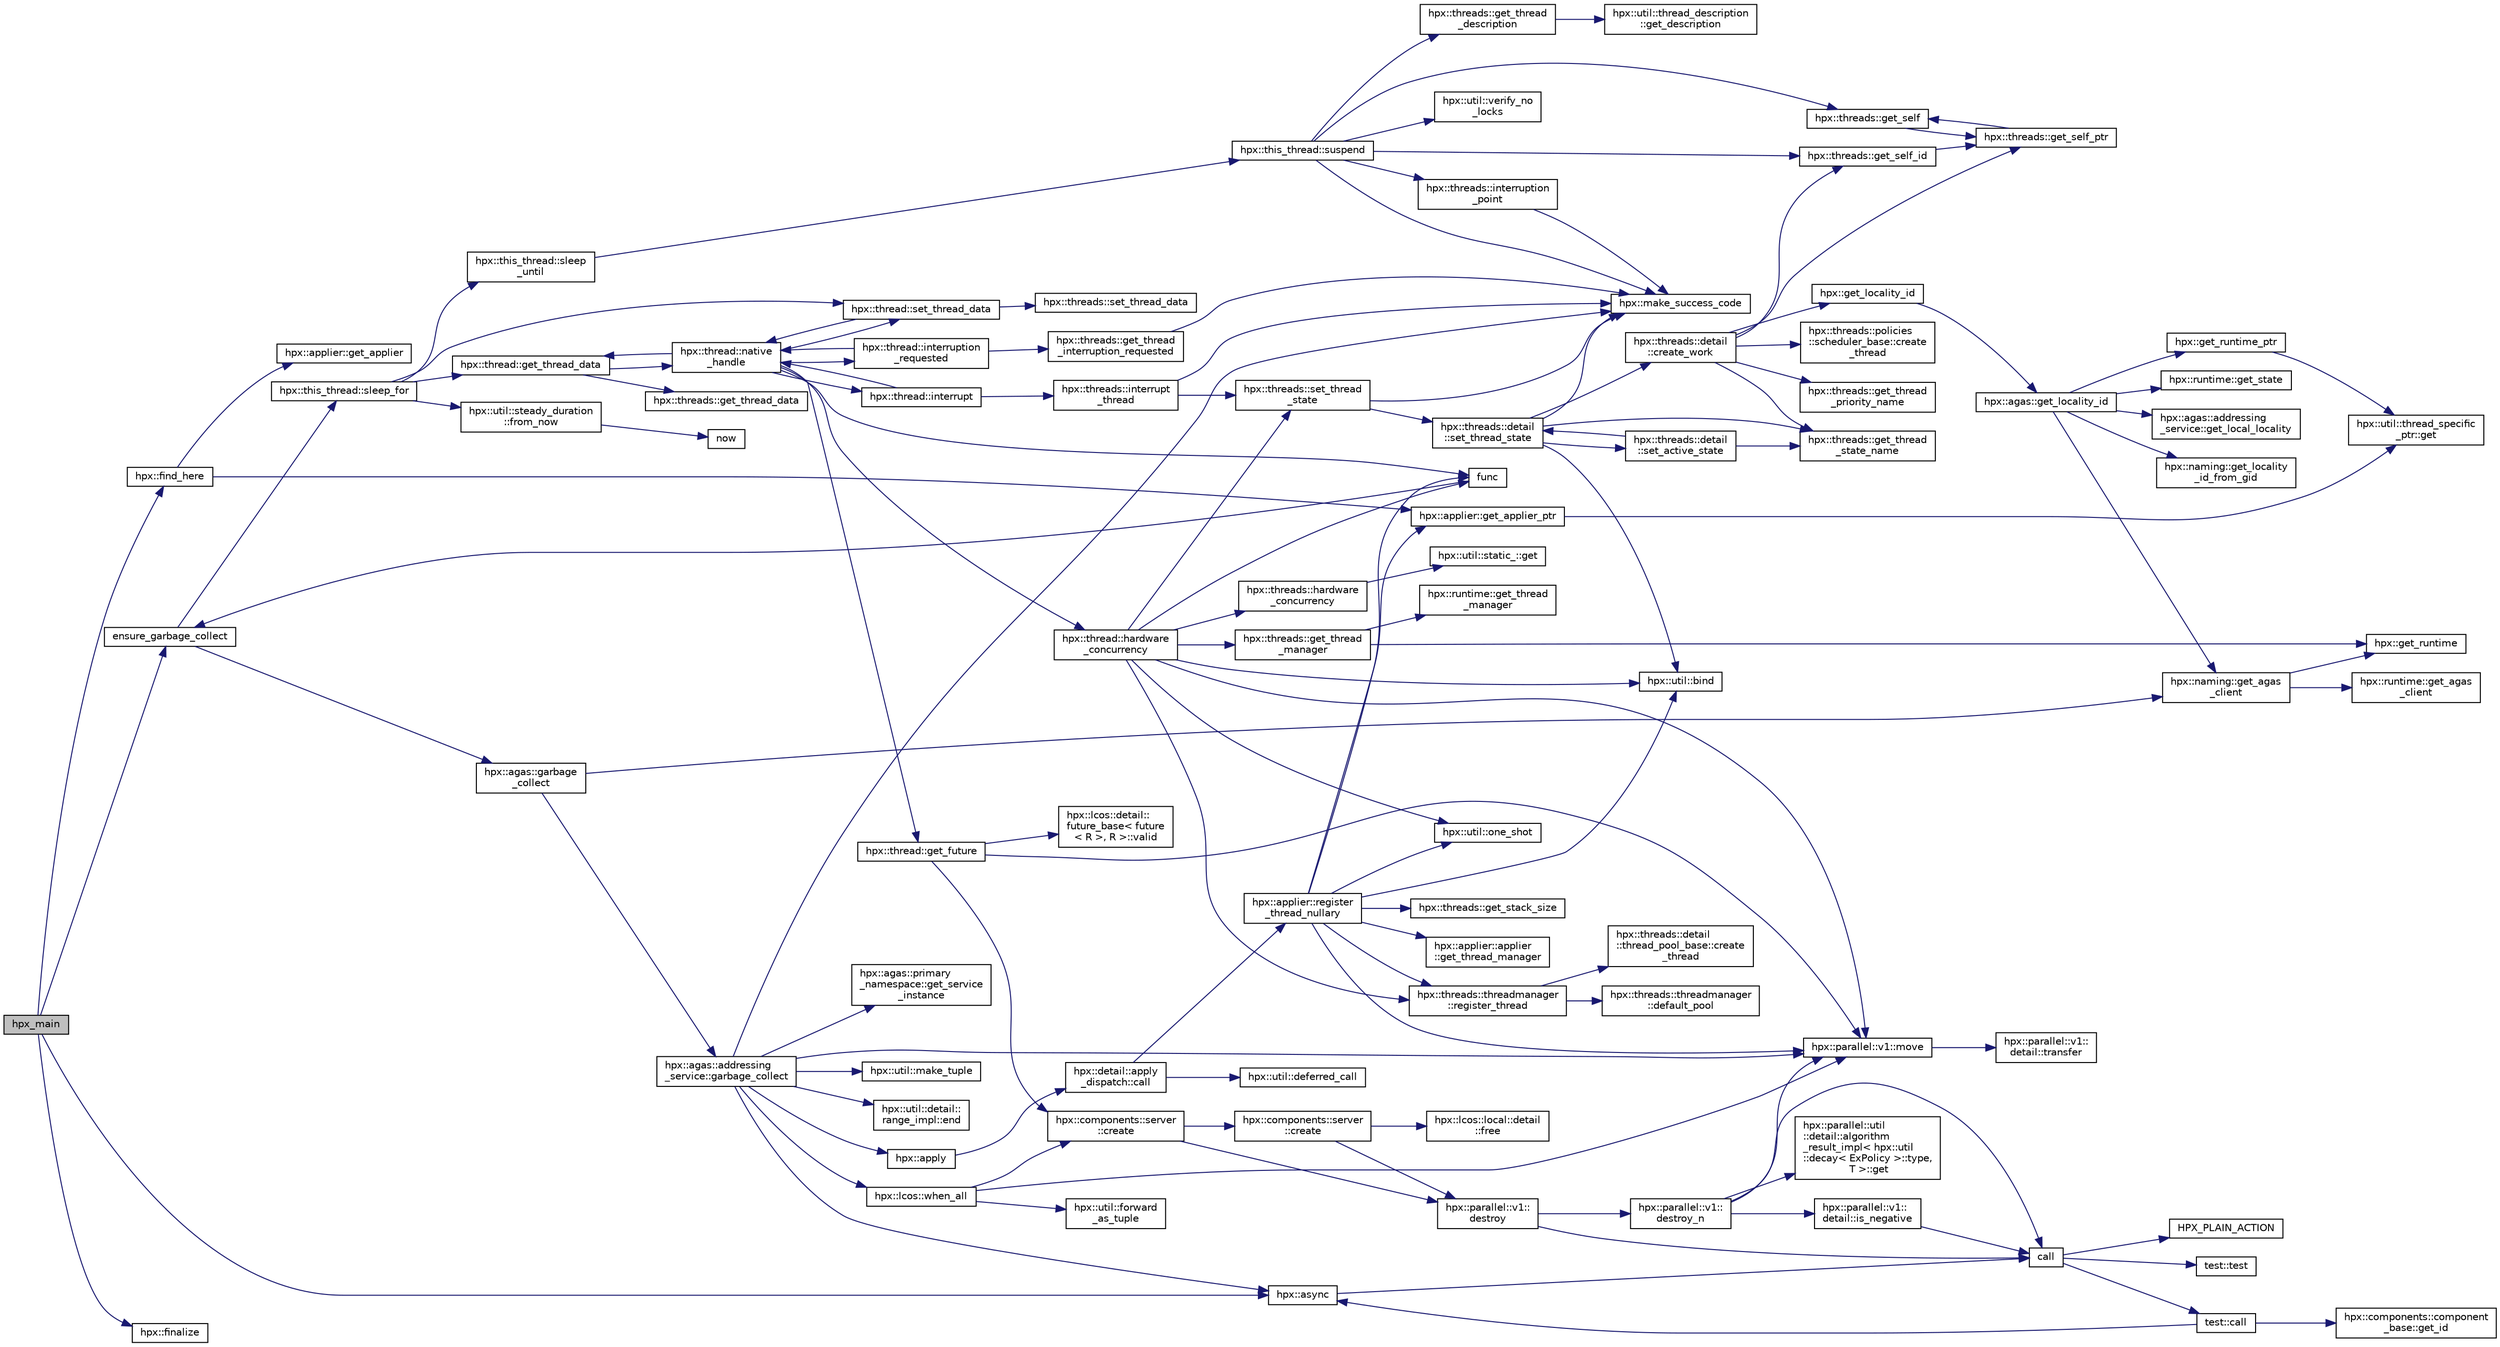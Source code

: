 digraph "hpx_main"
{
  edge [fontname="Helvetica",fontsize="10",labelfontname="Helvetica",labelfontsize="10"];
  node [fontname="Helvetica",fontsize="10",shape=record];
  rankdir="LR";
  Node1218 [label="hpx_main",height=0.2,width=0.4,color="black", fillcolor="grey75", style="filled", fontcolor="black"];
  Node1218 -> Node1219 [color="midnightblue",fontsize="10",style="solid",fontname="Helvetica"];
  Node1219 [label="hpx::find_here",height=0.2,width=0.4,color="black", fillcolor="white", style="filled",URL="$d8/d83/namespacehpx.html#af07c1b6e26bcdfb1138643a1a2133cf4",tooltip="Return the global id representing this locality. "];
  Node1219 -> Node1220 [color="midnightblue",fontsize="10",style="solid",fontname="Helvetica"];
  Node1220 [label="hpx::applier::get_applier_ptr",height=0.2,width=0.4,color="black", fillcolor="white", style="filled",URL="$d8/dcb/namespacehpx_1_1applier.html#a617483cf2b77ad3a0aa428ade7b35299"];
  Node1220 -> Node1221 [color="midnightblue",fontsize="10",style="solid",fontname="Helvetica"];
  Node1221 [label="hpx::util::thread_specific\l_ptr::get",height=0.2,width=0.4,color="black", fillcolor="white", style="filled",URL="$d4/d4c/structhpx_1_1util_1_1thread__specific__ptr.html#a3b27d8520710478aa41d1f74206bdba9"];
  Node1219 -> Node1222 [color="midnightblue",fontsize="10",style="solid",fontname="Helvetica"];
  Node1222 [label="hpx::applier::get_applier",height=0.2,width=0.4,color="black", fillcolor="white", style="filled",URL="$d8/dcb/namespacehpx_1_1applier.html#aba1147ab54a476403b37f20a39b1e239"];
  Node1218 -> Node1223 [color="midnightblue",fontsize="10",style="solid",fontname="Helvetica"];
  Node1223 [label="hpx::async",height=0.2,width=0.4,color="black", fillcolor="white", style="filled",URL="$d8/d83/namespacehpx.html#acb7d8e37b73b823956ce144f9a57eaa4"];
  Node1223 -> Node1224 [color="midnightblue",fontsize="10",style="solid",fontname="Helvetica"];
  Node1224 [label="call",height=0.2,width=0.4,color="black", fillcolor="white", style="filled",URL="$d2/d67/promise__1620_8cpp.html#a58357f0b82bc761e1d0b9091ed563a70"];
  Node1224 -> Node1225 [color="midnightblue",fontsize="10",style="solid",fontname="Helvetica"];
  Node1225 [label="test::test",height=0.2,width=0.4,color="black", fillcolor="white", style="filled",URL="$d8/d89/structtest.html#ab42d5ece712d716b04cb3f686f297a26"];
  Node1224 -> Node1226 [color="midnightblue",fontsize="10",style="solid",fontname="Helvetica"];
  Node1226 [label="HPX_PLAIN_ACTION",height=0.2,width=0.4,color="black", fillcolor="white", style="filled",URL="$d2/d67/promise__1620_8cpp.html#ab96aab827a4b1fcaf66cfe0ba83fef23"];
  Node1224 -> Node1227 [color="midnightblue",fontsize="10",style="solid",fontname="Helvetica"];
  Node1227 [label="test::call",height=0.2,width=0.4,color="black", fillcolor="white", style="filled",URL="$d8/d89/structtest.html#aeb29e7ed6518b9426ccf1344c52620ae"];
  Node1227 -> Node1223 [color="midnightblue",fontsize="10",style="solid",fontname="Helvetica"];
  Node1227 -> Node1228 [color="midnightblue",fontsize="10",style="solid",fontname="Helvetica"];
  Node1228 [label="hpx::components::component\l_base::get_id",height=0.2,width=0.4,color="black", fillcolor="white", style="filled",URL="$d2/de6/classhpx_1_1components_1_1component__base.html#a4c8fd93514039bdf01c48d66d82b19cd"];
  Node1218 -> Node1229 [color="midnightblue",fontsize="10",style="solid",fontname="Helvetica"];
  Node1229 [label="ensure_garbage_collect",height=0.2,width=0.4,color="black", fillcolor="white", style="filled",URL="$d8/dfd/id__type__ref__counting__1032_8cpp.html#a5264b94bf7c262ac0e521fb290d476d5"];
  Node1229 -> Node1230 [color="midnightblue",fontsize="10",style="solid",fontname="Helvetica"];
  Node1230 [label="hpx::this_thread::sleep_for",height=0.2,width=0.4,color="black", fillcolor="white", style="filled",URL="$d9/d52/namespacehpx_1_1this__thread.html#afc042a5a5fa52eef2d1d177a343435cf"];
  Node1230 -> Node1231 [color="midnightblue",fontsize="10",style="solid",fontname="Helvetica"];
  Node1231 [label="hpx::this_thread::sleep\l_until",height=0.2,width=0.4,color="black", fillcolor="white", style="filled",URL="$d9/d52/namespacehpx_1_1this__thread.html#ae12a853980115b23ff0ab8ca06622658"];
  Node1231 -> Node1232 [color="midnightblue",fontsize="10",style="solid",fontname="Helvetica"];
  Node1232 [label="hpx::this_thread::suspend",height=0.2,width=0.4,color="black", fillcolor="white", style="filled",URL="$d9/d52/namespacehpx_1_1this__thread.html#aca220026fb3014c0881d129fe31c0073"];
  Node1232 -> Node1233 [color="midnightblue",fontsize="10",style="solid",fontname="Helvetica"];
  Node1233 [label="hpx::threads::get_self",height=0.2,width=0.4,color="black", fillcolor="white", style="filled",URL="$d7/d28/namespacehpx_1_1threads.html#a07daf4d6d29233f20d66d41ab7b5b8e8"];
  Node1233 -> Node1234 [color="midnightblue",fontsize="10",style="solid",fontname="Helvetica"];
  Node1234 [label="hpx::threads::get_self_ptr",height=0.2,width=0.4,color="black", fillcolor="white", style="filled",URL="$d7/d28/namespacehpx_1_1threads.html#a22877ae347ad884cde3a51397dad6c53"];
  Node1234 -> Node1233 [color="midnightblue",fontsize="10",style="solid",fontname="Helvetica"];
  Node1232 -> Node1235 [color="midnightblue",fontsize="10",style="solid",fontname="Helvetica"];
  Node1235 [label="hpx::threads::get_self_id",height=0.2,width=0.4,color="black", fillcolor="white", style="filled",URL="$d7/d28/namespacehpx_1_1threads.html#afafe0f900b9fac3d4ed3c747625c1cfe"];
  Node1235 -> Node1234 [color="midnightblue",fontsize="10",style="solid",fontname="Helvetica"];
  Node1232 -> Node1236 [color="midnightblue",fontsize="10",style="solid",fontname="Helvetica"];
  Node1236 [label="hpx::threads::interruption\l_point",height=0.2,width=0.4,color="black", fillcolor="white", style="filled",URL="$d7/d28/namespacehpx_1_1threads.html#ada6ec56a12b050707311d8c628089059"];
  Node1236 -> Node1237 [color="midnightblue",fontsize="10",style="solid",fontname="Helvetica"];
  Node1237 [label="hpx::make_success_code",height=0.2,width=0.4,color="black", fillcolor="white", style="filled",URL="$d8/d83/namespacehpx.html#a0e8512a8f49e2a6c8185061181419d8f",tooltip="Returns error_code(hpx::success, \"success\", mode). "];
  Node1232 -> Node1238 [color="midnightblue",fontsize="10",style="solid",fontname="Helvetica"];
  Node1238 [label="hpx::util::verify_no\l_locks",height=0.2,width=0.4,color="black", fillcolor="white", style="filled",URL="$df/dad/namespacehpx_1_1util.html#ae0e1837ee6f09b79b26c2e788d2e9fc9"];
  Node1232 -> Node1239 [color="midnightblue",fontsize="10",style="solid",fontname="Helvetica"];
  Node1239 [label="hpx::threads::get_thread\l_description",height=0.2,width=0.4,color="black", fillcolor="white", style="filled",URL="$d7/d28/namespacehpx_1_1threads.html#a42fc18a7a680f4e8bc633a4b4c956701"];
  Node1239 -> Node1240 [color="midnightblue",fontsize="10",style="solid",fontname="Helvetica"];
  Node1240 [label="hpx::util::thread_description\l::get_description",height=0.2,width=0.4,color="black", fillcolor="white", style="filled",URL="$df/d9e/structhpx_1_1util_1_1thread__description.html#a8c834e14eca6eb228188022577f9f952"];
  Node1232 -> Node1237 [color="midnightblue",fontsize="10",style="solid",fontname="Helvetica"];
  Node1230 -> Node1241 [color="midnightblue",fontsize="10",style="solid",fontname="Helvetica"];
  Node1241 [label="hpx::util::steady_duration\l::from_now",height=0.2,width=0.4,color="black", fillcolor="white", style="filled",URL="$d9/d4f/classhpx_1_1util_1_1steady__duration.html#a0132206d767cd0f7395507b40111a153"];
  Node1241 -> Node1242 [color="midnightblue",fontsize="10",style="solid",fontname="Helvetica"];
  Node1242 [label="now",height=0.2,width=0.4,color="black", fillcolor="white", style="filled",URL="$de/db3/1d__stencil__1__omp_8cpp.html#a89e9667753dccfac455bd37a7a3a7b16"];
  Node1230 -> Node1243 [color="midnightblue",fontsize="10",style="solid",fontname="Helvetica"];
  Node1243 [label="hpx::thread::get_thread_data",height=0.2,width=0.4,color="black", fillcolor="white", style="filled",URL="$de/d9b/classhpx_1_1thread.html#a4535ef82cec3b953d2c941d20e3e3904"];
  Node1243 -> Node1244 [color="midnightblue",fontsize="10",style="solid",fontname="Helvetica"];
  Node1244 [label="hpx::threads::get_thread_data",height=0.2,width=0.4,color="black", fillcolor="white", style="filled",URL="$d7/d28/namespacehpx_1_1threads.html#a8737931ff6303807225f735b2b384ae4"];
  Node1243 -> Node1245 [color="midnightblue",fontsize="10",style="solid",fontname="Helvetica"];
  Node1245 [label="hpx::thread::native\l_handle",height=0.2,width=0.4,color="black", fillcolor="white", style="filled",URL="$de/d9b/classhpx_1_1thread.html#acf48190d264ab64c1c4ec99d0b421b5a"];
  Node1245 -> Node1246 [color="midnightblue",fontsize="10",style="solid",fontname="Helvetica"];
  Node1246 [label="hpx::thread::hardware\l_concurrency",height=0.2,width=0.4,color="black", fillcolor="white", style="filled",URL="$de/d9b/classhpx_1_1thread.html#a8e4fff210e02485ba493bc3a2a956c03"];
  Node1246 -> Node1247 [color="midnightblue",fontsize="10",style="solid",fontname="Helvetica"];
  Node1247 [label="hpx::threads::hardware\l_concurrency",height=0.2,width=0.4,color="black", fillcolor="white", style="filled",URL="$d7/d28/namespacehpx_1_1threads.html#aa8752a235478d2ad7b5ac467b63ab527"];
  Node1247 -> Node1248 [color="midnightblue",fontsize="10",style="solid",fontname="Helvetica"];
  Node1248 [label="hpx::util::static_::get",height=0.2,width=0.4,color="black", fillcolor="white", style="filled",URL="$d3/dbb/structhpx_1_1util_1_1static__.html#a2967c633948a3bf17a3b5405ef5a8318"];
  Node1246 -> Node1249 [color="midnightblue",fontsize="10",style="solid",fontname="Helvetica"];
  Node1249 [label="func",height=0.2,width=0.4,color="black", fillcolor="white", style="filled",URL="$d8/dfd/id__type__ref__counting__1032_8cpp.html#ab811b86ea5107ffb3351fcaa29d2c652"];
  Node1249 -> Node1229 [color="midnightblue",fontsize="10",style="solid",fontname="Helvetica"];
  Node1246 -> Node1250 [color="midnightblue",fontsize="10",style="solid",fontname="Helvetica"];
  Node1250 [label="hpx::util::bind",height=0.2,width=0.4,color="black", fillcolor="white", style="filled",URL="$df/dad/namespacehpx_1_1util.html#ad844caedf82a0173d6909d910c3e48c6"];
  Node1246 -> Node1251 [color="midnightblue",fontsize="10",style="solid",fontname="Helvetica"];
  Node1251 [label="hpx::util::one_shot",height=0.2,width=0.4,color="black", fillcolor="white", style="filled",URL="$df/dad/namespacehpx_1_1util.html#a273e61be42a72415291e0ec0a4f28c7a"];
  Node1246 -> Node1252 [color="midnightblue",fontsize="10",style="solid",fontname="Helvetica"];
  Node1252 [label="hpx::parallel::v1::move",height=0.2,width=0.4,color="black", fillcolor="white", style="filled",URL="$db/db9/namespacehpx_1_1parallel_1_1v1.html#aa7c4ede081ce786c9d1eb1adff495cfc"];
  Node1252 -> Node1253 [color="midnightblue",fontsize="10",style="solid",fontname="Helvetica"];
  Node1253 [label="hpx::parallel::v1::\ldetail::transfer",height=0.2,width=0.4,color="black", fillcolor="white", style="filled",URL="$d2/ddd/namespacehpx_1_1parallel_1_1v1_1_1detail.html#ab1b56a05e1885ca7cc7ffa1804dd2f3c"];
  Node1246 -> Node1254 [color="midnightblue",fontsize="10",style="solid",fontname="Helvetica"];
  Node1254 [label="hpx::threads::get_thread\l_manager",height=0.2,width=0.4,color="black", fillcolor="white", style="filled",URL="$d7/d28/namespacehpx_1_1threads.html#a076973c3a53beadde7d967e22c4f6cce"];
  Node1254 -> Node1255 [color="midnightblue",fontsize="10",style="solid",fontname="Helvetica"];
  Node1255 [label="hpx::get_runtime",height=0.2,width=0.4,color="black", fillcolor="white", style="filled",URL="$d8/d83/namespacehpx.html#aef902cc6c7dd3b9fbadf34d1e850a070"];
  Node1254 -> Node1256 [color="midnightblue",fontsize="10",style="solid",fontname="Helvetica"];
  Node1256 [label="hpx::runtime::get_thread\l_manager",height=0.2,width=0.4,color="black", fillcolor="white", style="filled",URL="$d0/d7b/classhpx_1_1runtime.html#a865b12d57fcd44a8d3dda3e35414f563"];
  Node1246 -> Node1257 [color="midnightblue",fontsize="10",style="solid",fontname="Helvetica"];
  Node1257 [label="hpx::threads::threadmanager\l::register_thread",height=0.2,width=0.4,color="black", fillcolor="white", style="filled",URL="$d5/daa/classhpx_1_1threads_1_1threadmanager.html#a7f79c7578e08a60ca45eb276ce8133d8"];
  Node1257 -> Node1258 [color="midnightblue",fontsize="10",style="solid",fontname="Helvetica"];
  Node1258 [label="hpx::threads::threadmanager\l::default_pool",height=0.2,width=0.4,color="black", fillcolor="white", style="filled",URL="$d5/daa/classhpx_1_1threads_1_1threadmanager.html#a851f067d03b5dd1c5e6a9a6a841e05df"];
  Node1257 -> Node1259 [color="midnightblue",fontsize="10",style="solid",fontname="Helvetica"];
  Node1259 [label="hpx::threads::detail\l::thread_pool_base::create\l_thread",height=0.2,width=0.4,color="black", fillcolor="white", style="filled",URL="$de/dae/classhpx_1_1threads_1_1detail_1_1thread__pool__base.html#ad35d3779eef6f4528e62a26d71b34b34"];
  Node1246 -> Node1260 [color="midnightblue",fontsize="10",style="solid",fontname="Helvetica"];
  Node1260 [label="hpx::threads::set_thread\l_state",height=0.2,width=0.4,color="black", fillcolor="white", style="filled",URL="$d7/d28/namespacehpx_1_1threads.html#ac0690ad16ad778bcc79dcd727cc33025",tooltip="Set the thread state of the thread referenced by the thread_id id. "];
  Node1260 -> Node1237 [color="midnightblue",fontsize="10",style="solid",fontname="Helvetica"];
  Node1260 -> Node1261 [color="midnightblue",fontsize="10",style="solid",fontname="Helvetica"];
  Node1261 [label="hpx::threads::detail\l::set_thread_state",height=0.2,width=0.4,color="black", fillcolor="white", style="filled",URL="$d2/dd1/namespacehpx_1_1threads_1_1detail.html#af85ddc854c4a149bf1738eb1b111b9ab"];
  Node1261 -> Node1262 [color="midnightblue",fontsize="10",style="solid",fontname="Helvetica"];
  Node1262 [label="hpx::threads::get_thread\l_state_name",height=0.2,width=0.4,color="black", fillcolor="white", style="filled",URL="$d7/d28/namespacehpx_1_1threads.html#a26f91ea8d2195f165c033241c5cd11db"];
  Node1261 -> Node1237 [color="midnightblue",fontsize="10",style="solid",fontname="Helvetica"];
  Node1261 -> Node1250 [color="midnightblue",fontsize="10",style="solid",fontname="Helvetica"];
  Node1261 -> Node1263 [color="midnightblue",fontsize="10",style="solid",fontname="Helvetica"];
  Node1263 [label="hpx::threads::detail\l::set_active_state",height=0.2,width=0.4,color="black", fillcolor="white", style="filled",URL="$d2/dd1/namespacehpx_1_1threads_1_1detail.html#a45884a5bf04ad66a4f259231a3947e76"];
  Node1263 -> Node1262 [color="midnightblue",fontsize="10",style="solid",fontname="Helvetica"];
  Node1263 -> Node1261 [color="midnightblue",fontsize="10",style="solid",fontname="Helvetica"];
  Node1261 -> Node1264 [color="midnightblue",fontsize="10",style="solid",fontname="Helvetica"];
  Node1264 [label="hpx::threads::detail\l::create_work",height=0.2,width=0.4,color="black", fillcolor="white", style="filled",URL="$d2/dd1/namespacehpx_1_1threads_1_1detail.html#ae22384a3c1b1a1940032fad068fb54b1"];
  Node1264 -> Node1262 [color="midnightblue",fontsize="10",style="solid",fontname="Helvetica"];
  Node1264 -> Node1265 [color="midnightblue",fontsize="10",style="solid",fontname="Helvetica"];
  Node1265 [label="hpx::threads::get_thread\l_priority_name",height=0.2,width=0.4,color="black", fillcolor="white", style="filled",URL="$d7/d28/namespacehpx_1_1threads.html#a9c6b2fec0c1cf5b06ff83ce756ca6d42"];
  Node1264 -> Node1234 [color="midnightblue",fontsize="10",style="solid",fontname="Helvetica"];
  Node1264 -> Node1235 [color="midnightblue",fontsize="10",style="solid",fontname="Helvetica"];
  Node1264 -> Node1266 [color="midnightblue",fontsize="10",style="solid",fontname="Helvetica"];
  Node1266 [label="hpx::get_locality_id",height=0.2,width=0.4,color="black", fillcolor="white", style="filled",URL="$d8/d83/namespacehpx.html#a158d7c54a657bb364c1704033010697b",tooltip="Return the number of the locality this function is being called from. "];
  Node1266 -> Node1267 [color="midnightblue",fontsize="10",style="solid",fontname="Helvetica"];
  Node1267 [label="hpx::agas::get_locality_id",height=0.2,width=0.4,color="black", fillcolor="white", style="filled",URL="$dc/d54/namespacehpx_1_1agas.html#a491cc2ddecdf0f1a9129900caa6a4d3e"];
  Node1267 -> Node1268 [color="midnightblue",fontsize="10",style="solid",fontname="Helvetica"];
  Node1268 [label="hpx::get_runtime_ptr",height=0.2,width=0.4,color="black", fillcolor="white", style="filled",URL="$d8/d83/namespacehpx.html#af29daf2bb3e01b4d6495a1742b6cce64"];
  Node1268 -> Node1221 [color="midnightblue",fontsize="10",style="solid",fontname="Helvetica"];
  Node1267 -> Node1269 [color="midnightblue",fontsize="10",style="solid",fontname="Helvetica"];
  Node1269 [label="hpx::runtime::get_state",height=0.2,width=0.4,color="black", fillcolor="white", style="filled",URL="$d0/d7b/classhpx_1_1runtime.html#ab405f80e060dac95d624520f38b0524c"];
  Node1267 -> Node1270 [color="midnightblue",fontsize="10",style="solid",fontname="Helvetica"];
  Node1270 [label="hpx::naming::get_agas\l_client",height=0.2,width=0.4,color="black", fillcolor="white", style="filled",URL="$d4/dc9/namespacehpx_1_1naming.html#a0408fffd5d34b620712a801b0ae3b032"];
  Node1270 -> Node1255 [color="midnightblue",fontsize="10",style="solid",fontname="Helvetica"];
  Node1270 -> Node1271 [color="midnightblue",fontsize="10",style="solid",fontname="Helvetica"];
  Node1271 [label="hpx::runtime::get_agas\l_client",height=0.2,width=0.4,color="black", fillcolor="white", style="filled",URL="$d0/d7b/classhpx_1_1runtime.html#aeb5dddd30d6b9861669af8ad44d1a96a"];
  Node1267 -> Node1272 [color="midnightblue",fontsize="10",style="solid",fontname="Helvetica"];
  Node1272 [label="hpx::agas::addressing\l_service::get_local_locality",height=0.2,width=0.4,color="black", fillcolor="white", style="filled",URL="$db/d58/structhpx_1_1agas_1_1addressing__service.html#ab52c19a37c2a7a006c6c15f90ad0539c"];
  Node1267 -> Node1273 [color="midnightblue",fontsize="10",style="solid",fontname="Helvetica"];
  Node1273 [label="hpx::naming::get_locality\l_id_from_gid",height=0.2,width=0.4,color="black", fillcolor="white", style="filled",URL="$d4/dc9/namespacehpx_1_1naming.html#a7fd43037784560bd04fda9b49e33529f"];
  Node1264 -> Node1274 [color="midnightblue",fontsize="10",style="solid",fontname="Helvetica"];
  Node1274 [label="hpx::threads::policies\l::scheduler_base::create\l_thread",height=0.2,width=0.4,color="black", fillcolor="white", style="filled",URL="$dd/d7e/structhpx_1_1threads_1_1policies_1_1scheduler__base.html#ad3b05cd7f363cc8e8410ce368c3794e0"];
  Node1245 -> Node1275 [color="midnightblue",fontsize="10",style="solid",fontname="Helvetica"];
  Node1275 [label="hpx::thread::interrupt",height=0.2,width=0.4,color="black", fillcolor="white", style="filled",URL="$de/d9b/classhpx_1_1thread.html#ac34d0d033aa743c476a79dbc2e1a8a39"];
  Node1275 -> Node1276 [color="midnightblue",fontsize="10",style="solid",fontname="Helvetica"];
  Node1276 [label="hpx::threads::interrupt\l_thread",height=0.2,width=0.4,color="black", fillcolor="white", style="filled",URL="$d7/d28/namespacehpx_1_1threads.html#a6bdda1a2aab61b9b13d274b5155d7e73"];
  Node1276 -> Node1237 [color="midnightblue",fontsize="10",style="solid",fontname="Helvetica"];
  Node1276 -> Node1260 [color="midnightblue",fontsize="10",style="solid",fontname="Helvetica"];
  Node1275 -> Node1245 [color="midnightblue",fontsize="10",style="solid",fontname="Helvetica"];
  Node1245 -> Node1277 [color="midnightblue",fontsize="10",style="solid",fontname="Helvetica"];
  Node1277 [label="hpx::thread::interruption\l_requested",height=0.2,width=0.4,color="black", fillcolor="white", style="filled",URL="$de/d9b/classhpx_1_1thread.html#a33276bb4c20bbb0b1978944e18ef71b8"];
  Node1277 -> Node1278 [color="midnightblue",fontsize="10",style="solid",fontname="Helvetica"];
  Node1278 [label="hpx::threads::get_thread\l_interruption_requested",height=0.2,width=0.4,color="black", fillcolor="white", style="filled",URL="$d7/d28/namespacehpx_1_1threads.html#ae64a7fdb8b5c8bac7be0c8282672a03b"];
  Node1278 -> Node1237 [color="midnightblue",fontsize="10",style="solid",fontname="Helvetica"];
  Node1277 -> Node1245 [color="midnightblue",fontsize="10",style="solid",fontname="Helvetica"];
  Node1245 -> Node1279 [color="midnightblue",fontsize="10",style="solid",fontname="Helvetica"];
  Node1279 [label="hpx::thread::get_future",height=0.2,width=0.4,color="black", fillcolor="white", style="filled",URL="$de/d9b/classhpx_1_1thread.html#a87fdb0d8da826366fc190ed224900a64"];
  Node1279 -> Node1280 [color="midnightblue",fontsize="10",style="solid",fontname="Helvetica"];
  Node1280 [label="hpx::lcos::detail::\lfuture_base\< future\l\< R \>, R \>::valid",height=0.2,width=0.4,color="black", fillcolor="white", style="filled",URL="$d5/dd7/classhpx_1_1lcos_1_1detail_1_1future__base.html#aaf7beb7374815614363033bd96573e75"];
  Node1279 -> Node1281 [color="midnightblue",fontsize="10",style="solid",fontname="Helvetica"];
  Node1281 [label="hpx::components::server\l::create",height=0.2,width=0.4,color="black", fillcolor="white", style="filled",URL="$d2/da2/namespacehpx_1_1components_1_1server.html#ac776c89f3d68ceb910e8cee9fa937ab4",tooltip="Create arrays of components using their default constructor. "];
  Node1281 -> Node1282 [color="midnightblue",fontsize="10",style="solid",fontname="Helvetica"];
  Node1282 [label="hpx::components::server\l::create",height=0.2,width=0.4,color="black", fillcolor="white", style="filled",URL="$d2/da2/namespacehpx_1_1components_1_1server.html#a77d26de181c97b444565e230577981bd"];
  Node1282 -> Node1283 [color="midnightblue",fontsize="10",style="solid",fontname="Helvetica"];
  Node1283 [label="hpx::lcos::local::detail\l::free",height=0.2,width=0.4,color="black", fillcolor="white", style="filled",URL="$d4/dcb/namespacehpx_1_1lcos_1_1local_1_1detail.html#a55a940f019734e9bb045dc123cd80e48"];
  Node1282 -> Node1284 [color="midnightblue",fontsize="10",style="solid",fontname="Helvetica"];
  Node1284 [label="hpx::parallel::v1::\ldestroy",height=0.2,width=0.4,color="black", fillcolor="white", style="filled",URL="$db/db9/namespacehpx_1_1parallel_1_1v1.html#acf303558375048e8a7cc9a2c2e09477f"];
  Node1284 -> Node1224 [color="midnightblue",fontsize="10",style="solid",fontname="Helvetica"];
  Node1284 -> Node1285 [color="midnightblue",fontsize="10",style="solid",fontname="Helvetica"];
  Node1285 [label="hpx::parallel::v1::\ldestroy_n",height=0.2,width=0.4,color="black", fillcolor="white", style="filled",URL="$db/db9/namespacehpx_1_1parallel_1_1v1.html#a71d0691132a300690163f5636bcd5bd3"];
  Node1285 -> Node1286 [color="midnightblue",fontsize="10",style="solid",fontname="Helvetica"];
  Node1286 [label="hpx::parallel::v1::\ldetail::is_negative",height=0.2,width=0.4,color="black", fillcolor="white", style="filled",URL="$d2/ddd/namespacehpx_1_1parallel_1_1v1_1_1detail.html#adf2e40fc4b20ad0fd442ee3118a4d527"];
  Node1286 -> Node1224 [color="midnightblue",fontsize="10",style="solid",fontname="Helvetica"];
  Node1285 -> Node1287 [color="midnightblue",fontsize="10",style="solid",fontname="Helvetica"];
  Node1287 [label="hpx::parallel::util\l::detail::algorithm\l_result_impl\< hpx::util\l::decay\< ExPolicy \>::type,\l T \>::get",height=0.2,width=0.4,color="black", fillcolor="white", style="filled",URL="$d2/d42/structhpx_1_1parallel_1_1util_1_1detail_1_1algorithm__result__impl.html#ab5b051e8ec74eff5e0e62fd63f5d377e"];
  Node1285 -> Node1252 [color="midnightblue",fontsize="10",style="solid",fontname="Helvetica"];
  Node1285 -> Node1224 [color="midnightblue",fontsize="10",style="solid",fontname="Helvetica"];
  Node1281 -> Node1284 [color="midnightblue",fontsize="10",style="solid",fontname="Helvetica"];
  Node1279 -> Node1252 [color="midnightblue",fontsize="10",style="solid",fontname="Helvetica"];
  Node1245 -> Node1243 [color="midnightblue",fontsize="10",style="solid",fontname="Helvetica"];
  Node1245 -> Node1288 [color="midnightblue",fontsize="10",style="solid",fontname="Helvetica"];
  Node1288 [label="hpx::thread::set_thread_data",height=0.2,width=0.4,color="black", fillcolor="white", style="filled",URL="$de/d9b/classhpx_1_1thread.html#a7317a3cf5251f3b33c990449570d4cea"];
  Node1288 -> Node1289 [color="midnightblue",fontsize="10",style="solid",fontname="Helvetica"];
  Node1289 [label="hpx::threads::set_thread_data",height=0.2,width=0.4,color="black", fillcolor="white", style="filled",URL="$d7/d28/namespacehpx_1_1threads.html#a00a625acc149fce3ae38e4340454acf7"];
  Node1288 -> Node1245 [color="midnightblue",fontsize="10",style="solid",fontname="Helvetica"];
  Node1245 -> Node1249 [color="midnightblue",fontsize="10",style="solid",fontname="Helvetica"];
  Node1230 -> Node1288 [color="midnightblue",fontsize="10",style="solid",fontname="Helvetica"];
  Node1229 -> Node1290 [color="midnightblue",fontsize="10",style="solid",fontname="Helvetica"];
  Node1290 [label="hpx::agas::garbage\l_collect",height=0.2,width=0.4,color="black", fillcolor="white", style="filled",URL="$dc/d54/namespacehpx_1_1agas.html#a951337adc4f9bd6df00a50737468e911"];
  Node1290 -> Node1270 [color="midnightblue",fontsize="10",style="solid",fontname="Helvetica"];
  Node1290 -> Node1291 [color="midnightblue",fontsize="10",style="solid",fontname="Helvetica"];
  Node1291 [label="hpx::agas::addressing\l_service::garbage_collect",height=0.2,width=0.4,color="black", fillcolor="white", style="filled",URL="$db/d58/structhpx_1_1agas_1_1addressing__service.html#a87dcae0eacf6e62d5103ebf516d86f63"];
  Node1291 -> Node1237 [color="midnightblue",fontsize="10",style="solid",fontname="Helvetica"];
  Node1291 -> Node1292 [color="midnightblue",fontsize="10",style="solid",fontname="Helvetica"];
  Node1292 [label="hpx::agas::primary\l_namespace::get_service\l_instance",height=0.2,width=0.4,color="black", fillcolor="white", style="filled",URL="$d1/d43/structhpx_1_1agas_1_1primary__namespace.html#a7630ff0f30ff8c23b13b4672c5350e2e"];
  Node1291 -> Node1293 [color="midnightblue",fontsize="10",style="solid",fontname="Helvetica"];
  Node1293 [label="hpx::util::make_tuple",height=0.2,width=0.4,color="black", fillcolor="white", style="filled",URL="$df/dad/namespacehpx_1_1util.html#a06fa74211a987d208e013f400a9f5328"];
  Node1291 -> Node1294 [color="midnightblue",fontsize="10",style="solid",fontname="Helvetica"];
  Node1294 [label="hpx::util::detail::\lrange_impl::end",height=0.2,width=0.4,color="black", fillcolor="white", style="filled",URL="$d4/d4a/namespacehpx_1_1util_1_1detail_1_1range__impl.html#afb2ea48b0902f52ee4d8b764807b4316"];
  Node1291 -> Node1295 [color="midnightblue",fontsize="10",style="solid",fontname="Helvetica"];
  Node1295 [label="hpx::apply",height=0.2,width=0.4,color="black", fillcolor="white", style="filled",URL="$d8/d83/namespacehpx.html#aa87762f0db0731d385f3fdfdb25d59fc"];
  Node1295 -> Node1296 [color="midnightblue",fontsize="10",style="solid",fontname="Helvetica"];
  Node1296 [label="hpx::detail::apply\l_dispatch::call",height=0.2,width=0.4,color="black", fillcolor="white", style="filled",URL="$db/de8/structhpx_1_1detail_1_1apply__dispatch.html#a0755fab16d281e74bcff0f8045be9459"];
  Node1296 -> Node1297 [color="midnightblue",fontsize="10",style="solid",fontname="Helvetica"];
  Node1297 [label="hpx::applier::register\l_thread_nullary",height=0.2,width=0.4,color="black", fillcolor="white", style="filled",URL="$d8/dcb/namespacehpx_1_1applier.html#a401cd1145927e58d74d1eb52aaccd936"];
  Node1297 -> Node1220 [color="midnightblue",fontsize="10",style="solid",fontname="Helvetica"];
  Node1297 -> Node1249 [color="midnightblue",fontsize="10",style="solid",fontname="Helvetica"];
  Node1297 -> Node1250 [color="midnightblue",fontsize="10",style="solid",fontname="Helvetica"];
  Node1297 -> Node1251 [color="midnightblue",fontsize="10",style="solid",fontname="Helvetica"];
  Node1297 -> Node1252 [color="midnightblue",fontsize="10",style="solid",fontname="Helvetica"];
  Node1297 -> Node1298 [color="midnightblue",fontsize="10",style="solid",fontname="Helvetica"];
  Node1298 [label="hpx::threads::get_stack_size",height=0.2,width=0.4,color="black", fillcolor="white", style="filled",URL="$d7/d28/namespacehpx_1_1threads.html#af597241b3c2785150be206737ca04aa6",tooltip="The get_stack_size function is part of the thread related API. It. "];
  Node1297 -> Node1299 [color="midnightblue",fontsize="10",style="solid",fontname="Helvetica"];
  Node1299 [label="hpx::applier::applier\l::get_thread_manager",height=0.2,width=0.4,color="black", fillcolor="white", style="filled",URL="$da/dcb/classhpx_1_1applier_1_1applier.html#acc36d583973701e573be39da97bba866",tooltip="Access the thread-manager instance associated with this applier. "];
  Node1297 -> Node1257 [color="midnightblue",fontsize="10",style="solid",fontname="Helvetica"];
  Node1296 -> Node1300 [color="midnightblue",fontsize="10",style="solid",fontname="Helvetica"];
  Node1300 [label="hpx::util::deferred_call",height=0.2,width=0.4,color="black", fillcolor="white", style="filled",URL="$df/dad/namespacehpx_1_1util.html#acdded623c658a7a3436f7e76bc9d881c"];
  Node1291 -> Node1252 [color="midnightblue",fontsize="10",style="solid",fontname="Helvetica"];
  Node1291 -> Node1223 [color="midnightblue",fontsize="10",style="solid",fontname="Helvetica"];
  Node1291 -> Node1301 [color="midnightblue",fontsize="10",style="solid",fontname="Helvetica"];
  Node1301 [label="hpx::lcos::when_all",height=0.2,width=0.4,color="black", fillcolor="white", style="filled",URL="$d2/dc9/namespacehpx_1_1lcos.html#a1a6fb024d8690923fb185d5aee204d54"];
  Node1301 -> Node1302 [color="midnightblue",fontsize="10",style="solid",fontname="Helvetica"];
  Node1302 [label="hpx::util::forward\l_as_tuple",height=0.2,width=0.4,color="black", fillcolor="white", style="filled",URL="$df/dad/namespacehpx_1_1util.html#ab7c31e3f24c3302a4f67b6735a6fa597"];
  Node1301 -> Node1252 [color="midnightblue",fontsize="10",style="solid",fontname="Helvetica"];
  Node1301 -> Node1281 [color="midnightblue",fontsize="10",style="solid",fontname="Helvetica"];
  Node1218 -> Node1303 [color="midnightblue",fontsize="10",style="solid",fontname="Helvetica"];
  Node1303 [label="hpx::finalize",height=0.2,width=0.4,color="black", fillcolor="white", style="filled",URL="$d8/d83/namespacehpx.html#a8f5d18e423b3ad43e343d1571acd5f64",tooltip="Main function to gracefully terminate the HPX runtime system. "];
}
